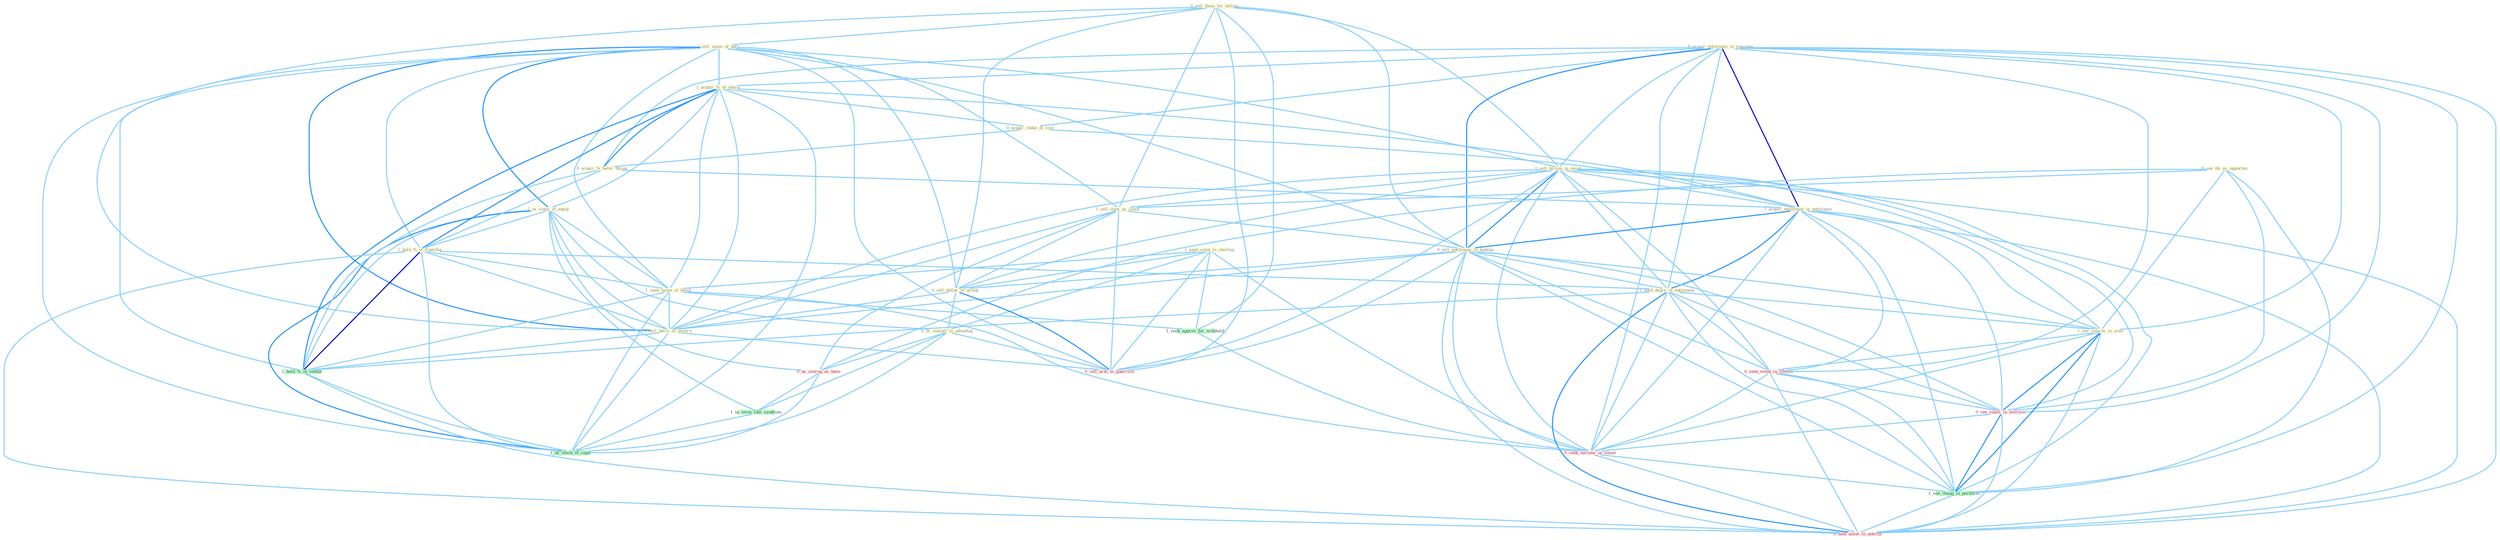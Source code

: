 Graph G{ 
    node
    [shape=polygon,style=filled,width=.5,height=.06,color="#BDFCC9",fixedsize=true,fontsize=4,
    fontcolor="#2f4f4f"];
    {node
    [color="#ffffe0", fontcolor="#8b7d6b"] "0_sell_them_for_billion " "1_sell_some_of_unit " "0_acquir_entitynam_in_yearnum " "1_acquir_%_of_share " "1_us_some_of_equip " "1_seek_solut_to_shortag " "0_acquir_stake_at_cost " "0_acquir_%_befor_throw " "1_sell_billion_in_asset " "1_hold_%_of_franchis " "0_see_thi_as_opportun " "1_seek_mean_of_block " "1_acquir_entitynam_in_entitynam " "1_sell_item_as_clock " "0_sell_entitynam_in_bodega " "0_sell_dollar_to_group " "0_us_consult_to_advantag " "1_sell_decis_of_govern " "1_hold_degre_in_entitynam " "1_see_improv_in_area "}
{node [color="#fff0f5", fontcolor="#b22222"] "0_seen_event_in_lifetim " "0_us_averag_as_base " "0_see_vaniti_in_everyon " "0_sell_arm_to_guerrilla " "0_seek_increas_in_round " "0_hold_asset_in_anticip "}
edge [color="#B0E2FF"];

	"0_sell_them_for_billion " -- "1_sell_some_of_unit " [w="1", color="#87cefa" ];
	"0_sell_them_for_billion " -- "1_sell_billion_in_asset " [w="1", color="#87cefa" ];
	"0_sell_them_for_billion " -- "1_sell_item_as_clock " [w="1", color="#87cefa" ];
	"0_sell_them_for_billion " -- "0_sell_entitynam_in_bodega " [w="1", color="#87cefa" ];
	"0_sell_them_for_billion " -- "0_sell_dollar_to_group " [w="1", color="#87cefa" ];
	"0_sell_them_for_billion " -- "1_sell_decis_of_govern " [w="1", color="#87cefa" ];
	"0_sell_them_for_billion " -- "1_seek_approv_for_withhold " [w="1", color="#87cefa" ];
	"0_sell_them_for_billion " -- "0_sell_arm_to_guerrilla " [w="1", color="#87cefa" ];
	"1_sell_some_of_unit " -- "1_acquir_%_of_share " [w="1", color="#87cefa" ];
	"1_sell_some_of_unit " -- "1_us_some_of_equip " [w="2", color="#1e90ff" , len=0.8];
	"1_sell_some_of_unit " -- "1_sell_billion_in_asset " [w="1", color="#87cefa" ];
	"1_sell_some_of_unit " -- "1_hold_%_of_franchis " [w="1", color="#87cefa" ];
	"1_sell_some_of_unit " -- "1_seek_mean_of_block " [w="1", color="#87cefa" ];
	"1_sell_some_of_unit " -- "1_sell_item_as_clock " [w="1", color="#87cefa" ];
	"1_sell_some_of_unit " -- "0_sell_entitynam_in_bodega " [w="1", color="#87cefa" ];
	"1_sell_some_of_unit " -- "0_sell_dollar_to_group " [w="1", color="#87cefa" ];
	"1_sell_some_of_unit " -- "1_sell_decis_of_govern " [w="2", color="#1e90ff" , len=0.8];
	"1_sell_some_of_unit " -- "1_hold_%_of_ventur " [w="1", color="#87cefa" ];
	"1_sell_some_of_unit " -- "0_sell_arm_to_guerrilla " [w="1", color="#87cefa" ];
	"1_sell_some_of_unit " -- "1_us_stock_of_capit " [w="1", color="#87cefa" ];
	"0_acquir_entitynam_in_yearnum " -- "1_acquir_%_of_share " [w="1", color="#87cefa" ];
	"0_acquir_entitynam_in_yearnum " -- "0_acquir_stake_at_cost " [w="1", color="#87cefa" ];
	"0_acquir_entitynam_in_yearnum " -- "0_acquir_%_befor_throw " [w="1", color="#87cefa" ];
	"0_acquir_entitynam_in_yearnum " -- "1_sell_billion_in_asset " [w="1", color="#87cefa" ];
	"0_acquir_entitynam_in_yearnum " -- "1_acquir_entitynam_in_entitynam " [w="3", color="#0000cd" , len=0.6];
	"0_acquir_entitynam_in_yearnum " -- "0_sell_entitynam_in_bodega " [w="2", color="#1e90ff" , len=0.8];
	"0_acquir_entitynam_in_yearnum " -- "1_hold_degre_in_entitynam " [w="1", color="#87cefa" ];
	"0_acquir_entitynam_in_yearnum " -- "1_see_improv_in_area " [w="1", color="#87cefa" ];
	"0_acquir_entitynam_in_yearnum " -- "0_seen_event_in_lifetim " [w="1", color="#87cefa" ];
	"0_acquir_entitynam_in_yearnum " -- "0_see_vaniti_in_everyon " [w="1", color="#87cefa" ];
	"0_acquir_entitynam_in_yearnum " -- "0_seek_increas_in_round " [w="1", color="#87cefa" ];
	"0_acquir_entitynam_in_yearnum " -- "1_see_chang_in_portfolio " [w="1", color="#87cefa" ];
	"0_acquir_entitynam_in_yearnum " -- "0_hold_asset_in_anticip " [w="1", color="#87cefa" ];
	"1_acquir_%_of_share " -- "1_us_some_of_equip " [w="1", color="#87cefa" ];
	"1_acquir_%_of_share " -- "0_acquir_stake_at_cost " [w="1", color="#87cefa" ];
	"1_acquir_%_of_share " -- "0_acquir_%_befor_throw " [w="2", color="#1e90ff" , len=0.8];
	"1_acquir_%_of_share " -- "1_hold_%_of_franchis " [w="2", color="#1e90ff" , len=0.8];
	"1_acquir_%_of_share " -- "1_seek_mean_of_block " [w="1", color="#87cefa" ];
	"1_acquir_%_of_share " -- "1_acquir_entitynam_in_entitynam " [w="1", color="#87cefa" ];
	"1_acquir_%_of_share " -- "1_sell_decis_of_govern " [w="1", color="#87cefa" ];
	"1_acquir_%_of_share " -- "1_hold_%_of_ventur " [w="2", color="#1e90ff" , len=0.8];
	"1_acquir_%_of_share " -- "1_us_stock_of_capit " [w="1", color="#87cefa" ];
	"1_us_some_of_equip " -- "1_hold_%_of_franchis " [w="1", color="#87cefa" ];
	"1_us_some_of_equip " -- "1_seek_mean_of_block " [w="1", color="#87cefa" ];
	"1_us_some_of_equip " -- "0_us_consult_to_advantag " [w="1", color="#87cefa" ];
	"1_us_some_of_equip " -- "1_sell_decis_of_govern " [w="1", color="#87cefa" ];
	"1_us_some_of_equip " -- "0_us_averag_as_base " [w="1", color="#87cefa" ];
	"1_us_some_of_equip " -- "1_us_term_like_syndrom " [w="1", color="#87cefa" ];
	"1_us_some_of_equip " -- "1_hold_%_of_ventur " [w="1", color="#87cefa" ];
	"1_us_some_of_equip " -- "1_us_stock_of_capit " [w="2", color="#1e90ff" , len=0.8];
	"1_seek_solut_to_shortag " -- "1_seek_mean_of_block " [w="1", color="#87cefa" ];
	"1_seek_solut_to_shortag " -- "0_sell_dollar_to_group " [w="1", color="#87cefa" ];
	"1_seek_solut_to_shortag " -- "0_us_consult_to_advantag " [w="1", color="#87cefa" ];
	"1_seek_solut_to_shortag " -- "1_seek_approv_for_withhold " [w="1", color="#87cefa" ];
	"1_seek_solut_to_shortag " -- "0_sell_arm_to_guerrilla " [w="1", color="#87cefa" ];
	"1_seek_solut_to_shortag " -- "0_seek_increas_in_round " [w="1", color="#87cefa" ];
	"0_acquir_stake_at_cost " -- "0_acquir_%_befor_throw " [w="1", color="#87cefa" ];
	"0_acquir_stake_at_cost " -- "1_acquir_entitynam_in_entitynam " [w="1", color="#87cefa" ];
	"0_acquir_%_befor_throw " -- "1_hold_%_of_franchis " [w="1", color="#87cefa" ];
	"0_acquir_%_befor_throw " -- "1_acquir_entitynam_in_entitynam " [w="1", color="#87cefa" ];
	"0_acquir_%_befor_throw " -- "1_hold_%_of_ventur " [w="1", color="#87cefa" ];
	"1_sell_billion_in_asset " -- "1_acquir_entitynam_in_entitynam " [w="1", color="#87cefa" ];
	"1_sell_billion_in_asset " -- "1_sell_item_as_clock " [w="1", color="#87cefa" ];
	"1_sell_billion_in_asset " -- "0_sell_entitynam_in_bodega " [w="2", color="#1e90ff" , len=0.8];
	"1_sell_billion_in_asset " -- "0_sell_dollar_to_group " [w="1", color="#87cefa" ];
	"1_sell_billion_in_asset " -- "1_sell_decis_of_govern " [w="1", color="#87cefa" ];
	"1_sell_billion_in_asset " -- "1_hold_degre_in_entitynam " [w="1", color="#87cefa" ];
	"1_sell_billion_in_asset " -- "1_see_improv_in_area " [w="1", color="#87cefa" ];
	"1_sell_billion_in_asset " -- "0_seen_event_in_lifetim " [w="1", color="#87cefa" ];
	"1_sell_billion_in_asset " -- "0_see_vaniti_in_everyon " [w="1", color="#87cefa" ];
	"1_sell_billion_in_asset " -- "0_sell_arm_to_guerrilla " [w="1", color="#87cefa" ];
	"1_sell_billion_in_asset " -- "0_seek_increas_in_round " [w="1", color="#87cefa" ];
	"1_sell_billion_in_asset " -- "1_see_chang_in_portfolio " [w="1", color="#87cefa" ];
	"1_sell_billion_in_asset " -- "0_hold_asset_in_anticip " [w="1", color="#87cefa" ];
	"1_hold_%_of_franchis " -- "1_seek_mean_of_block " [w="1", color="#87cefa" ];
	"1_hold_%_of_franchis " -- "1_sell_decis_of_govern " [w="1", color="#87cefa" ];
	"1_hold_%_of_franchis " -- "1_hold_degre_in_entitynam " [w="1", color="#87cefa" ];
	"1_hold_%_of_franchis " -- "1_hold_%_of_ventur " [w="3", color="#0000cd" , len=0.6];
	"1_hold_%_of_franchis " -- "1_us_stock_of_capit " [w="1", color="#87cefa" ];
	"1_hold_%_of_franchis " -- "0_hold_asset_in_anticip " [w="1", color="#87cefa" ];
	"0_see_thi_as_opportun " -- "1_sell_item_as_clock " [w="1", color="#87cefa" ];
	"0_see_thi_as_opportun " -- "1_see_improv_in_area " [w="1", color="#87cefa" ];
	"0_see_thi_as_opportun " -- "0_us_averag_as_base " [w="1", color="#87cefa" ];
	"0_see_thi_as_opportun " -- "0_see_vaniti_in_everyon " [w="1", color="#87cefa" ];
	"0_see_thi_as_opportun " -- "1_see_chang_in_portfolio " [w="1", color="#87cefa" ];
	"1_seek_mean_of_block " -- "1_sell_decis_of_govern " [w="1", color="#87cefa" ];
	"1_seek_mean_of_block " -- "1_seek_approv_for_withhold " [w="1", color="#87cefa" ];
	"1_seek_mean_of_block " -- "1_hold_%_of_ventur " [w="1", color="#87cefa" ];
	"1_seek_mean_of_block " -- "0_seek_increas_in_round " [w="1", color="#87cefa" ];
	"1_seek_mean_of_block " -- "1_us_stock_of_capit " [w="1", color="#87cefa" ];
	"1_acquir_entitynam_in_entitynam " -- "0_sell_entitynam_in_bodega " [w="2", color="#1e90ff" , len=0.8];
	"1_acquir_entitynam_in_entitynam " -- "1_hold_degre_in_entitynam " [w="2", color="#1e90ff" , len=0.8];
	"1_acquir_entitynam_in_entitynam " -- "1_see_improv_in_area " [w="1", color="#87cefa" ];
	"1_acquir_entitynam_in_entitynam " -- "0_seen_event_in_lifetim " [w="1", color="#87cefa" ];
	"1_acquir_entitynam_in_entitynam " -- "0_see_vaniti_in_everyon " [w="1", color="#87cefa" ];
	"1_acquir_entitynam_in_entitynam " -- "0_seek_increas_in_round " [w="1", color="#87cefa" ];
	"1_acquir_entitynam_in_entitynam " -- "1_see_chang_in_portfolio " [w="1", color="#87cefa" ];
	"1_acquir_entitynam_in_entitynam " -- "0_hold_asset_in_anticip " [w="1", color="#87cefa" ];
	"1_sell_item_as_clock " -- "0_sell_entitynam_in_bodega " [w="1", color="#87cefa" ];
	"1_sell_item_as_clock " -- "0_sell_dollar_to_group " [w="1", color="#87cefa" ];
	"1_sell_item_as_clock " -- "1_sell_decis_of_govern " [w="1", color="#87cefa" ];
	"1_sell_item_as_clock " -- "0_us_averag_as_base " [w="1", color="#87cefa" ];
	"1_sell_item_as_clock " -- "0_sell_arm_to_guerrilla " [w="1", color="#87cefa" ];
	"0_sell_entitynam_in_bodega " -- "0_sell_dollar_to_group " [w="1", color="#87cefa" ];
	"0_sell_entitynam_in_bodega " -- "1_sell_decis_of_govern " [w="1", color="#87cefa" ];
	"0_sell_entitynam_in_bodega " -- "1_hold_degre_in_entitynam " [w="1", color="#87cefa" ];
	"0_sell_entitynam_in_bodega " -- "1_see_improv_in_area " [w="1", color="#87cefa" ];
	"0_sell_entitynam_in_bodega " -- "0_seen_event_in_lifetim " [w="1", color="#87cefa" ];
	"0_sell_entitynam_in_bodega " -- "0_see_vaniti_in_everyon " [w="1", color="#87cefa" ];
	"0_sell_entitynam_in_bodega " -- "0_sell_arm_to_guerrilla " [w="1", color="#87cefa" ];
	"0_sell_entitynam_in_bodega " -- "0_seek_increas_in_round " [w="1", color="#87cefa" ];
	"0_sell_entitynam_in_bodega " -- "1_see_chang_in_portfolio " [w="1", color="#87cefa" ];
	"0_sell_entitynam_in_bodega " -- "0_hold_asset_in_anticip " [w="1", color="#87cefa" ];
	"0_sell_dollar_to_group " -- "0_us_consult_to_advantag " [w="1", color="#87cefa" ];
	"0_sell_dollar_to_group " -- "1_sell_decis_of_govern " [w="1", color="#87cefa" ];
	"0_sell_dollar_to_group " -- "0_sell_arm_to_guerrilla " [w="2", color="#1e90ff" , len=0.8];
	"0_us_consult_to_advantag " -- "0_us_averag_as_base " [w="1", color="#87cefa" ];
	"0_us_consult_to_advantag " -- "1_us_term_like_syndrom " [w="1", color="#87cefa" ];
	"0_us_consult_to_advantag " -- "0_sell_arm_to_guerrilla " [w="1", color="#87cefa" ];
	"0_us_consult_to_advantag " -- "1_us_stock_of_capit " [w="1", color="#87cefa" ];
	"1_sell_decis_of_govern " -- "1_hold_%_of_ventur " [w="1", color="#87cefa" ];
	"1_sell_decis_of_govern " -- "0_sell_arm_to_guerrilla " [w="1", color="#87cefa" ];
	"1_sell_decis_of_govern " -- "1_us_stock_of_capit " [w="1", color="#87cefa" ];
	"1_hold_degre_in_entitynam " -- "1_see_improv_in_area " [w="1", color="#87cefa" ];
	"1_hold_degre_in_entitynam " -- "0_seen_event_in_lifetim " [w="1", color="#87cefa" ];
	"1_hold_degre_in_entitynam " -- "1_hold_%_of_ventur " [w="1", color="#87cefa" ];
	"1_hold_degre_in_entitynam " -- "0_see_vaniti_in_everyon " [w="1", color="#87cefa" ];
	"1_hold_degre_in_entitynam " -- "0_seek_increas_in_round " [w="1", color="#87cefa" ];
	"1_hold_degre_in_entitynam " -- "1_see_chang_in_portfolio " [w="1", color="#87cefa" ];
	"1_hold_degre_in_entitynam " -- "0_hold_asset_in_anticip " [w="2", color="#1e90ff" , len=0.8];
	"1_see_improv_in_area " -- "0_seen_event_in_lifetim " [w="1", color="#87cefa" ];
	"1_see_improv_in_area " -- "0_see_vaniti_in_everyon " [w="2", color="#1e90ff" , len=0.8];
	"1_see_improv_in_area " -- "0_seek_increas_in_round " [w="1", color="#87cefa" ];
	"1_see_improv_in_area " -- "1_see_chang_in_portfolio " [w="2", color="#1e90ff" , len=0.8];
	"1_see_improv_in_area " -- "0_hold_asset_in_anticip " [w="1", color="#87cefa" ];
	"0_seen_event_in_lifetim " -- "0_see_vaniti_in_everyon " [w="1", color="#87cefa" ];
	"0_seen_event_in_lifetim " -- "0_seek_increas_in_round " [w="1", color="#87cefa" ];
	"0_seen_event_in_lifetim " -- "1_see_chang_in_portfolio " [w="1", color="#87cefa" ];
	"0_seen_event_in_lifetim " -- "0_hold_asset_in_anticip " [w="1", color="#87cefa" ];
	"0_us_averag_as_base " -- "1_us_term_like_syndrom " [w="1", color="#87cefa" ];
	"0_us_averag_as_base " -- "1_us_stock_of_capit " [w="1", color="#87cefa" ];
	"1_us_term_like_syndrom " -- "1_us_stock_of_capit " [w="1", color="#87cefa" ];
	"1_seek_approv_for_withhold " -- "0_seek_increas_in_round " [w="1", color="#87cefa" ];
	"1_hold_%_of_ventur " -- "1_us_stock_of_capit " [w="1", color="#87cefa" ];
	"1_hold_%_of_ventur " -- "0_hold_asset_in_anticip " [w="1", color="#87cefa" ];
	"0_see_vaniti_in_everyon " -- "0_seek_increas_in_round " [w="1", color="#87cefa" ];
	"0_see_vaniti_in_everyon " -- "1_see_chang_in_portfolio " [w="2", color="#1e90ff" , len=0.8];
	"0_see_vaniti_in_everyon " -- "0_hold_asset_in_anticip " [w="1", color="#87cefa" ];
	"0_seek_increas_in_round " -- "1_see_chang_in_portfolio " [w="1", color="#87cefa" ];
	"0_seek_increas_in_round " -- "0_hold_asset_in_anticip " [w="1", color="#87cefa" ];
	"1_see_chang_in_portfolio " -- "0_hold_asset_in_anticip " [w="1", color="#87cefa" ];
}